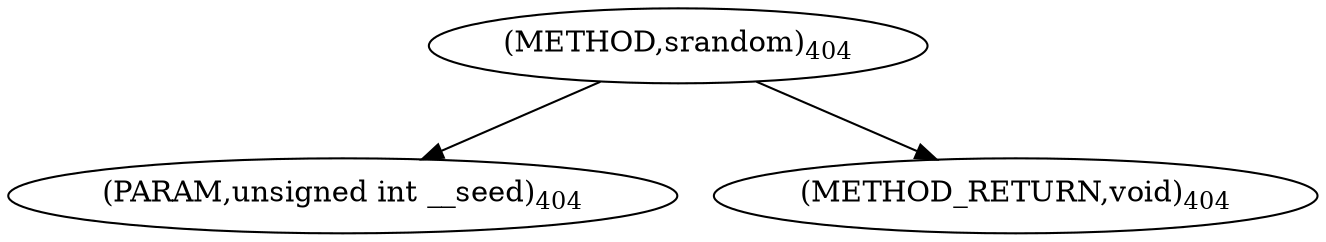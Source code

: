 digraph "srandom" {  
"4790" [label = <(METHOD,srandom)<SUB>404</SUB>> ]
"4791" [label = <(PARAM,unsigned int __seed)<SUB>404</SUB>> ]
"4792" [label = <(METHOD_RETURN,void)<SUB>404</SUB>> ]
  "4790" -> "4791" 
  "4790" -> "4792" 
}
